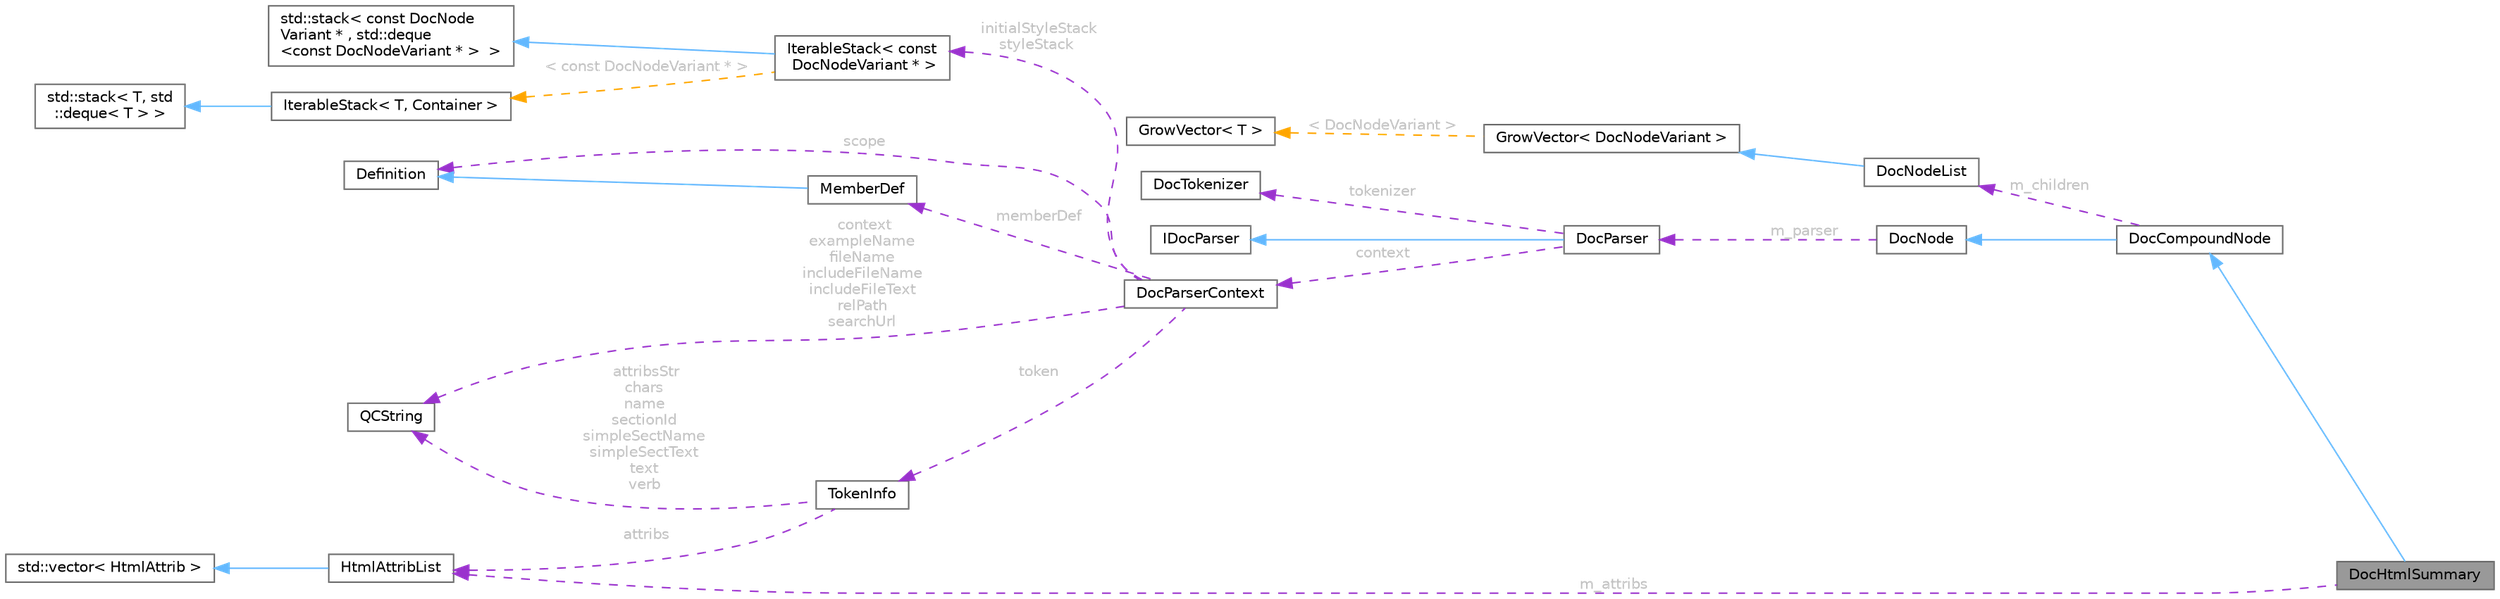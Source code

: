 digraph "DocHtmlSummary"
{
 // INTERACTIVE_SVG=YES
 // LATEX_PDF_SIZE
  bgcolor="transparent";
  edge [fontname=Helvetica,fontsize=10,labelfontname=Helvetica,labelfontsize=10];
  node [fontname=Helvetica,fontsize=10,shape=box,height=0.2,width=0.4];
  rankdir="LR";
  Node1 [id="Node000001",label="DocHtmlSummary",height=0.2,width=0.4,color="gray40", fillcolor="grey60", style="filled", fontcolor="black",tooltip="Node Html summary."];
  Node2 -> Node1 [id="edge1_Node000001_Node000002",dir="back",color="steelblue1",style="solid",tooltip=" "];
  Node2 [id="Node000002",label="DocCompoundNode",height=0.2,width=0.4,color="gray40", fillcolor="white", style="filled",URL="$da/dfc/class_doc_compound_node.html",tooltip="Base class for nodes with children."];
  Node3 -> Node2 [id="edge2_Node000002_Node000003",dir="back",color="steelblue1",style="solid",tooltip=" "];
  Node3 [id="Node000003",label="DocNode",height=0.2,width=0.4,color="gray40", fillcolor="white", style="filled",URL="$d9/d0e/class_doc_node.html",tooltip="Abstract node interface with type information."];
  Node4 -> Node3 [id="edge3_Node000003_Node000004",dir="back",color="darkorchid3",style="dashed",tooltip=" ",label=" m_parser",fontcolor="grey" ];
  Node4 [id="Node000004",label="DocParser",height=0.2,width=0.4,color="gray40", fillcolor="white", style="filled",URL="$da/d02/class_doc_parser.html",tooltip=" "];
  Node5 -> Node4 [id="edge4_Node000004_Node000005",dir="back",color="steelblue1",style="solid",tooltip=" "];
  Node5 [id="Node000005",label="IDocParser",height=0.2,width=0.4,color="gray40", fillcolor="white", style="filled",URL="$de/dad/class_i_doc_parser.html",tooltip="opaque parser interface"];
  Node6 -> Node4 [id="edge5_Node000004_Node000006",dir="back",color="darkorchid3",style="dashed",tooltip=" ",label=" context",fontcolor="grey" ];
  Node6 [id="Node000006",label="DocParserContext",height=0.2,width=0.4,color="gray40", fillcolor="white", style="filled",URL="$d8/d7d/struct_doc_parser_context.html",tooltip="Parser's context to store all global variables."];
  Node7 -> Node6 [id="edge6_Node000006_Node000007",dir="back",color="darkorchid3",style="dashed",tooltip=" ",label=" scope",fontcolor="grey" ];
  Node7 [id="Node000007",label="Definition",height=0.2,width=0.4,color="gray40", fillcolor="white", style="filled",URL="$d5/dcc/class_definition.html",tooltip="The common base class of all entity definitions found in the sources."];
  Node8 -> Node6 [id="edge7_Node000006_Node000008",dir="back",color="darkorchid3",style="dashed",tooltip=" ",label=" context\nexampleName\nfileName\nincludeFileName\nincludeFileText\nrelPath\nsearchUrl",fontcolor="grey" ];
  Node8 [id="Node000008",label="QCString",height=0.2,width=0.4,color="gray40", fillcolor="white", style="filled",URL="$d9/d45/class_q_c_string.html",tooltip="This is an alternative implementation of QCString."];
  Node9 -> Node6 [id="edge8_Node000006_Node000009",dir="back",color="darkorchid3",style="dashed",tooltip=" ",label=" initialStyleStack\nstyleStack",fontcolor="grey" ];
  Node9 [id="Node000009",label="IterableStack\< const\l DocNodeVariant * \>",height=0.2,width=0.4,color="gray40", fillcolor="white", style="filled",URL="$d9/d82/class_iterable_stack.html",tooltip=" "];
  Node10 -> Node9 [id="edge9_Node000009_Node000010",dir="back",color="steelblue1",style="solid",tooltip=" "];
  Node10 [id="Node000010",label="std::stack\< const DocNode\lVariant * , std::deque\l\<const DocNodeVariant * \>  \>",height=0.2,width=0.4,color="gray40", fillcolor="white", style="filled",tooltip=" "];
  Node11 -> Node9 [id="edge10_Node000009_Node000011",dir="back",color="orange",style="dashed",tooltip=" ",label=" \< const DocNodeVariant * \>",fontcolor="grey" ];
  Node11 [id="Node000011",label="IterableStack\< T, Container \>",height=0.2,width=0.4,color="gray40", fillcolor="white", style="filled",URL="$d9/d82/class_iterable_stack.html",tooltip=" "];
  Node12 -> Node11 [id="edge11_Node000011_Node000012",dir="back",color="steelblue1",style="solid",tooltip=" "];
  Node12 [id="Node000012",label="std::stack\< T, std\l::deque\< T \> \>",height=0.2,width=0.4,color="gray40", fillcolor="white", style="filled",tooltip=" "];
  Node13 -> Node6 [id="edge12_Node000006_Node000013",dir="back",color="darkorchid3",style="dashed",tooltip=" ",label=" memberDef",fontcolor="grey" ];
  Node13 [id="Node000013",label="MemberDef",height=0.2,width=0.4,color="gray40", fillcolor="white", style="filled",URL="$da/d09/class_member_def.html",tooltip="A model of a class/file/namespace member symbol."];
  Node7 -> Node13 [id="edge13_Node000013_Node000007",dir="back",color="steelblue1",style="solid",tooltip=" "];
  Node14 -> Node6 [id="edge14_Node000006_Node000014",dir="back",color="darkorchid3",style="dashed",tooltip=" ",label=" token",fontcolor="grey" ];
  Node14 [id="Node000014",label="TokenInfo",height=0.2,width=0.4,color="gray40", fillcolor="white", style="filled",URL="$d6/df4/struct_token_info.html",tooltip="Data associated with a token used by the comment block parser."];
  Node8 -> Node14 [id="edge15_Node000014_Node000008",dir="back",color="darkorchid3",style="dashed",tooltip=" ",label=" attribsStr\nchars\nname\nsectionId\nsimpleSectName\nsimpleSectText\ntext\nverb",fontcolor="grey" ];
  Node15 -> Node14 [id="edge16_Node000014_Node000015",dir="back",color="darkorchid3",style="dashed",tooltip=" ",label=" attribs",fontcolor="grey" ];
  Node15 [id="Node000015",label="HtmlAttribList",height=0.2,width=0.4,color="gray40", fillcolor="white", style="filled",URL="$db/d4d/class_html_attrib_list.html",tooltip="Class representing a list of HTML attributes."];
  Node16 -> Node15 [id="edge17_Node000015_Node000016",dir="back",color="steelblue1",style="solid",tooltip=" "];
  Node16 [id="Node000016",label="std::vector\< HtmlAttrib \>",height=0.2,width=0.4,color="gray40", fillcolor="white", style="filled",tooltip=" "];
  Node17 -> Node4 [id="edge18_Node000004_Node000017",dir="back",color="darkorchid3",style="dashed",tooltip=" ",label=" tokenizer",fontcolor="grey" ];
  Node17 [id="Node000017",label="DocTokenizer",height=0.2,width=0.4,color="gray40", fillcolor="white", style="filled",URL="$d1/d7f/class_doc_tokenizer.html",tooltip=" "];
  Node18 -> Node2 [id="edge19_Node000002_Node000018",dir="back",color="darkorchid3",style="dashed",tooltip=" ",label=" m_children",fontcolor="grey" ];
  Node18 [id="Node000018",label="DocNodeList",height=0.2,width=0.4,color="gray40", fillcolor="white", style="filled",URL="$d9/dd3/struct_doc_node_list.html",tooltip=" "];
  Node19 -> Node18 [id="edge20_Node000018_Node000019",dir="back",color="steelblue1",style="solid",tooltip=" "];
  Node19 [id="Node000019",label="GrowVector\< DocNodeVariant \>",height=0.2,width=0.4,color="gray40", fillcolor="white", style="filled",URL="$d0/d08/class_grow_vector.html",tooltip=" "];
  Node20 -> Node19 [id="edge21_Node000019_Node000020",dir="back",color="orange",style="dashed",tooltip=" ",label=" \< DocNodeVariant \>",fontcolor="grey" ];
  Node20 [id="Node000020",label="GrowVector\< T \>",height=0.2,width=0.4,color="gray40", fillcolor="white", style="filled",URL="$d0/d08/class_grow_vector.html",tooltip="std::vector like container optimised for pushing elements to the back."];
  Node15 -> Node1 [id="edge22_Node000001_Node000015",dir="back",color="darkorchid3",style="dashed",tooltip=" ",label=" m_attribs",fontcolor="grey" ];
}
